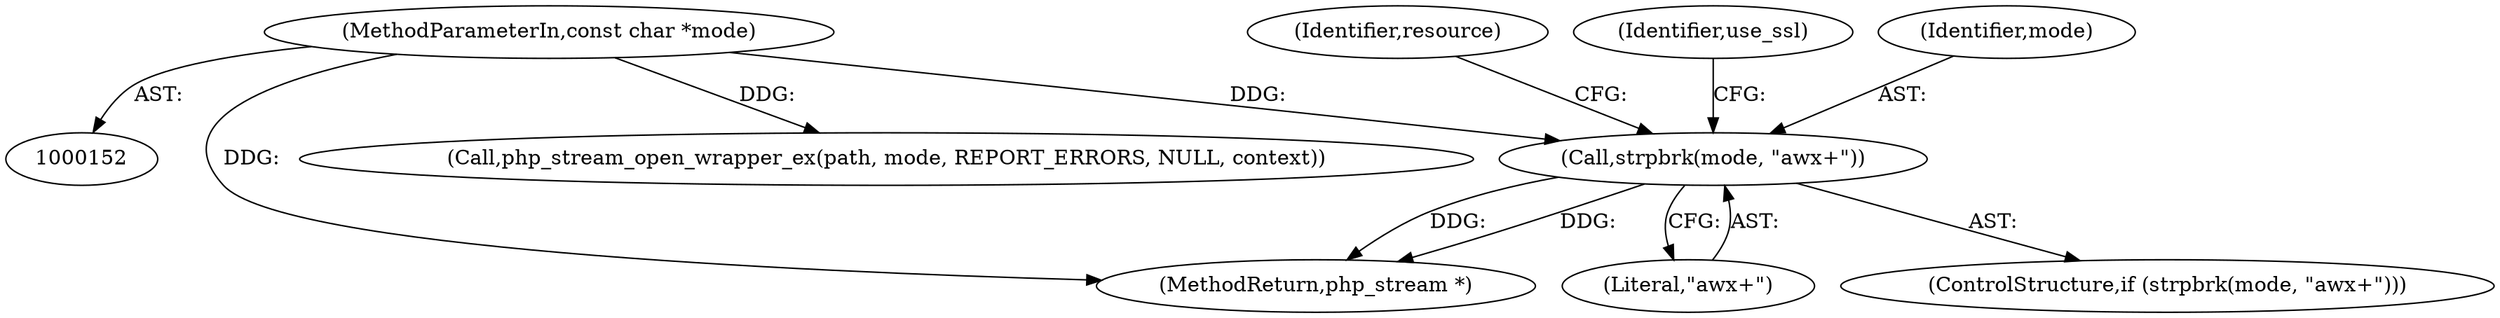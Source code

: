 digraph "0_php-src_523f230c831d7b33353203fa34aee4e92ac12bba@API" {
"1000388" [label="(Call,strpbrk(mode, \"awx+\"))"];
"1000155" [label="(MethodParameterIn,const char *mode)"];
"1000393" [label="(Identifier,resource)"];
"1000155" [label="(MethodParameterIn,const char *mode)"];
"1000388" [label="(Call,strpbrk(mode, \"awx+\"))"];
"1000387" [label="(ControlStructure,if (strpbrk(mode, \"awx+\")))"];
"1003233" [label="(MethodReturn,php_stream *)"];
"1000359" [label="(Call,php_stream_open_wrapper_ex(path, mode, REPORT_ERRORS, NULL, context))"];
"1000397" [label="(Identifier,use_ssl)"];
"1000389" [label="(Identifier,mode)"];
"1000390" [label="(Literal,\"awx+\")"];
"1000388" -> "1000387"  [label="AST: "];
"1000388" -> "1000390"  [label="CFG: "];
"1000389" -> "1000388"  [label="AST: "];
"1000390" -> "1000388"  [label="AST: "];
"1000393" -> "1000388"  [label="CFG: "];
"1000397" -> "1000388"  [label="CFG: "];
"1000388" -> "1003233"  [label="DDG: "];
"1000388" -> "1003233"  [label="DDG: "];
"1000155" -> "1000388"  [label="DDG: "];
"1000155" -> "1000152"  [label="AST: "];
"1000155" -> "1003233"  [label="DDG: "];
"1000155" -> "1000359"  [label="DDG: "];
}
